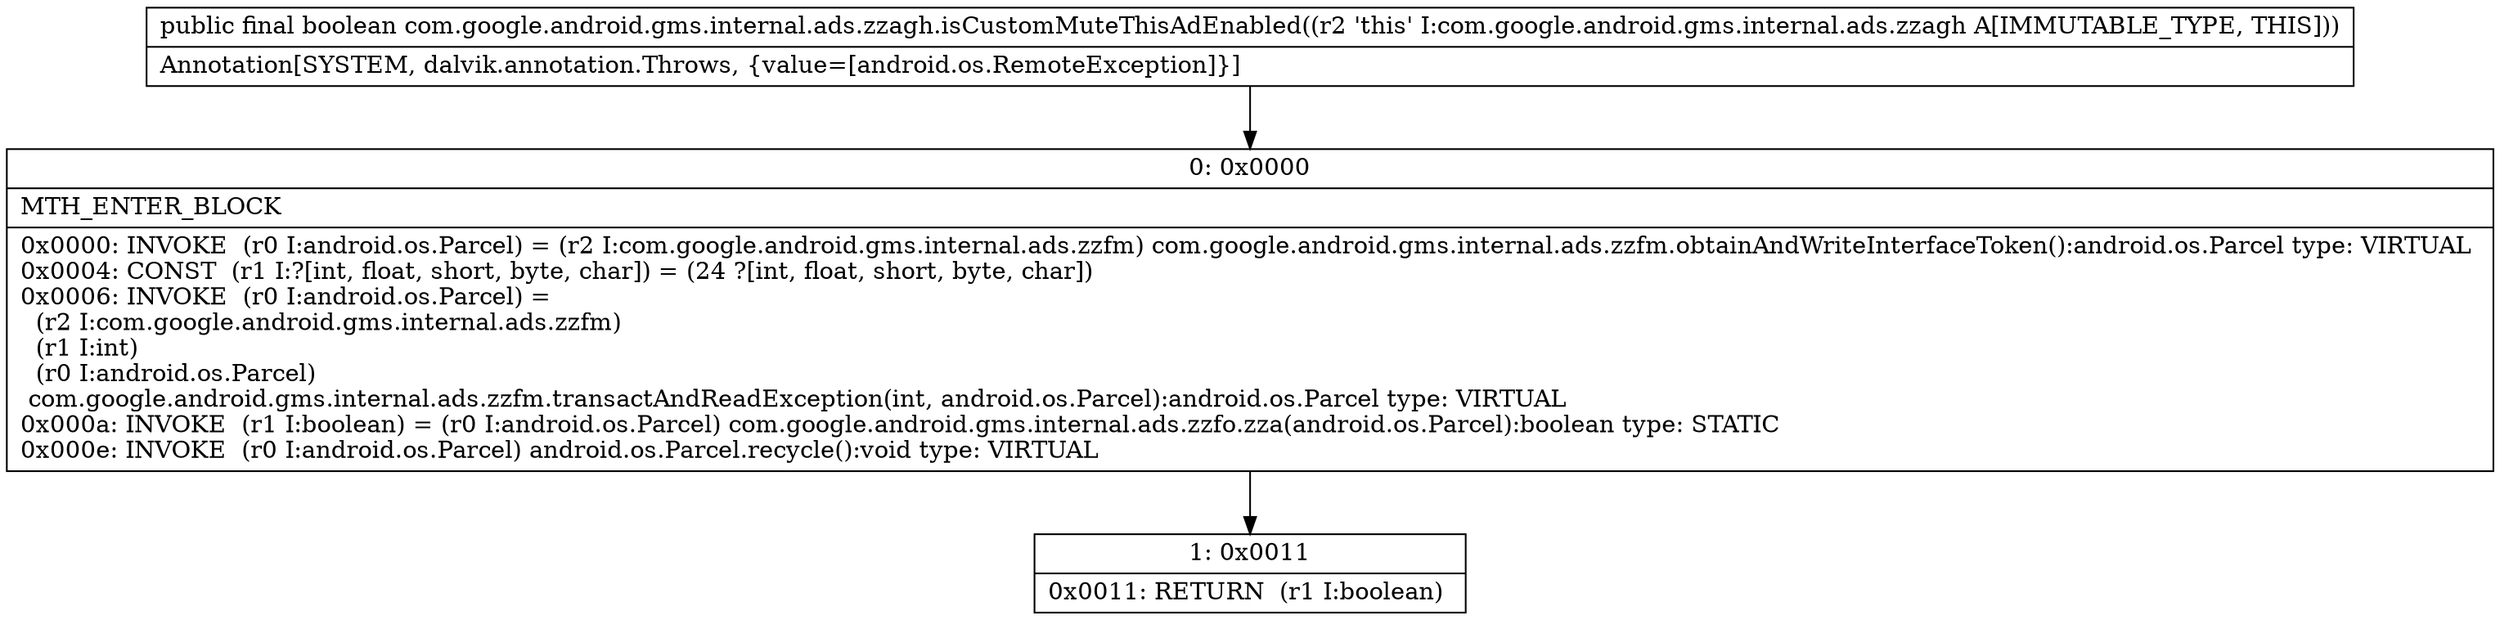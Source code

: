digraph "CFG forcom.google.android.gms.internal.ads.zzagh.isCustomMuteThisAdEnabled()Z" {
Node_0 [shape=record,label="{0\:\ 0x0000|MTH_ENTER_BLOCK\l|0x0000: INVOKE  (r0 I:android.os.Parcel) = (r2 I:com.google.android.gms.internal.ads.zzfm) com.google.android.gms.internal.ads.zzfm.obtainAndWriteInterfaceToken():android.os.Parcel type: VIRTUAL \l0x0004: CONST  (r1 I:?[int, float, short, byte, char]) = (24 ?[int, float, short, byte, char]) \l0x0006: INVOKE  (r0 I:android.os.Parcel) = \l  (r2 I:com.google.android.gms.internal.ads.zzfm)\l  (r1 I:int)\l  (r0 I:android.os.Parcel)\l com.google.android.gms.internal.ads.zzfm.transactAndReadException(int, android.os.Parcel):android.os.Parcel type: VIRTUAL \l0x000a: INVOKE  (r1 I:boolean) = (r0 I:android.os.Parcel) com.google.android.gms.internal.ads.zzfo.zza(android.os.Parcel):boolean type: STATIC \l0x000e: INVOKE  (r0 I:android.os.Parcel) android.os.Parcel.recycle():void type: VIRTUAL \l}"];
Node_1 [shape=record,label="{1\:\ 0x0011|0x0011: RETURN  (r1 I:boolean) \l}"];
MethodNode[shape=record,label="{public final boolean com.google.android.gms.internal.ads.zzagh.isCustomMuteThisAdEnabled((r2 'this' I:com.google.android.gms.internal.ads.zzagh A[IMMUTABLE_TYPE, THIS]))  | Annotation[SYSTEM, dalvik.annotation.Throws, \{value=[android.os.RemoteException]\}]\l}"];
MethodNode -> Node_0;
Node_0 -> Node_1;
}


